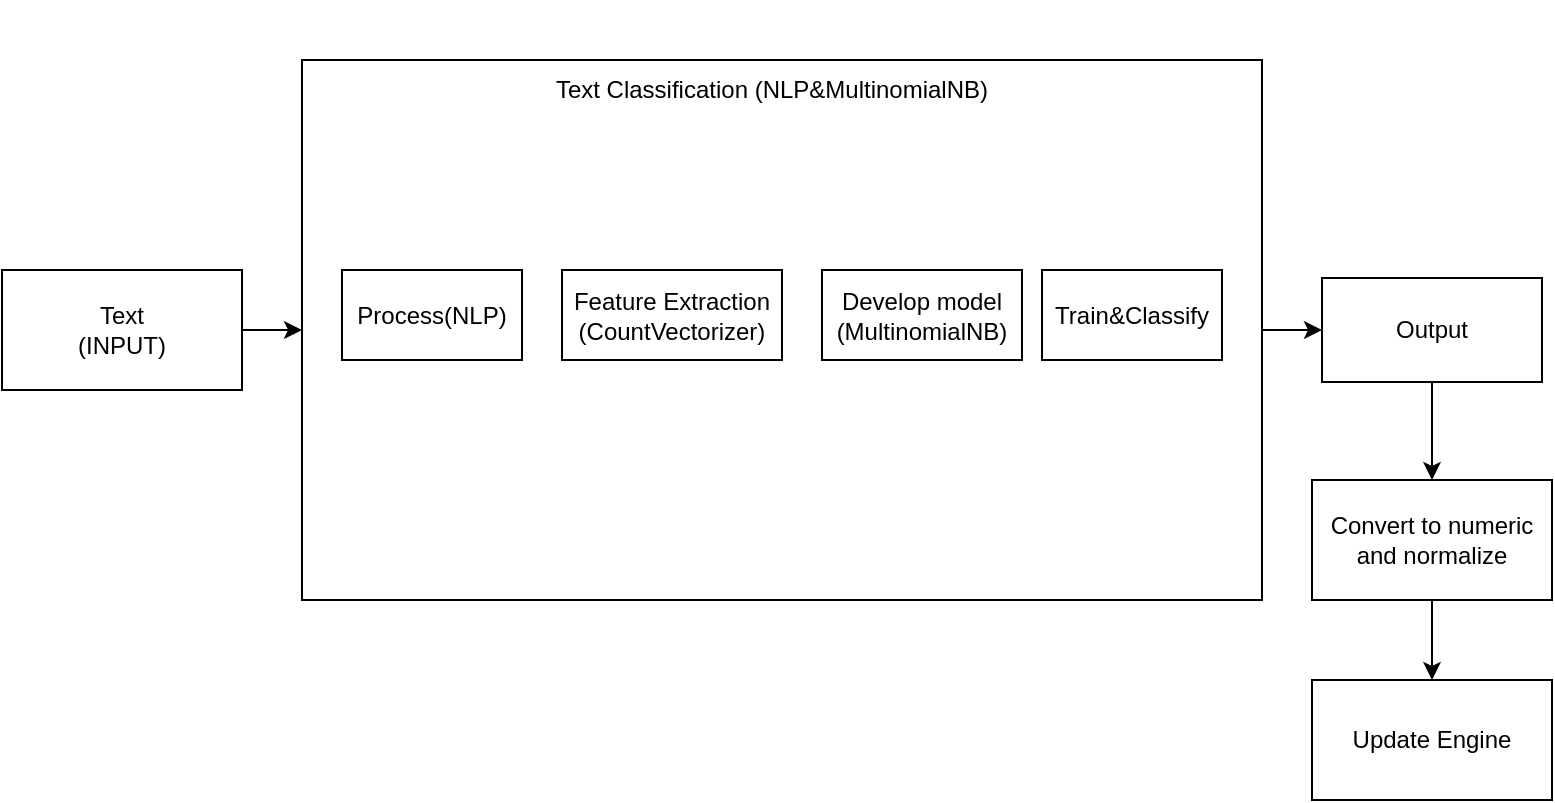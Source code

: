 <mxGraphModel dx="1379" dy="793" grid="1" gridSize="10" guides="1" tooltips="1" connect="1" arrows="1" fold="1" page="1" pageScale="1" pageWidth="850" pageHeight="1100" background="#ffffff"><root><mxCell id="0"/><mxCell id="1" parent="0"/><mxCell id="2" value="Text&lt;div&gt;(INPUT)&lt;/div&gt;" style="rounded=0;whiteSpace=wrap;html=1;" vertex="1" parent="1"><mxGeometry x="10" y="455" width="120" height="60" as="geometry"/></mxCell><mxCell id="4" value="" style="rounded=0;whiteSpace=wrap;html=1;" vertex="1" parent="1"><mxGeometry x="160" y="350" width="480" height="270" as="geometry"/></mxCell><mxCell id="5" value="Text Classification (NLP&amp;amp;MultinomialNB)" style="text;html=1;strokeColor=none;fillColor=none;align=center;verticalAlign=middle;whiteSpace=wrap;rounded=0;" vertex="1" parent="1"><mxGeometry x="220" y="320" width="350" height="90" as="geometry"/></mxCell><mxCell id="6" value="Process(NLP)" style="rounded=0;whiteSpace=wrap;html=1;" vertex="1" parent="1"><mxGeometry x="180" y="455" width="90" height="45" as="geometry"/></mxCell><mxCell id="7" value="Feature Extraction&lt;div&gt;(CountVectorizer)&lt;/div&gt;" style="rounded=0;whiteSpace=wrap;html=1;" vertex="1" parent="1"><mxGeometry x="290" y="455" width="110" height="45" as="geometry"/></mxCell><mxCell id="8" value="Develop model (MultinomialNB)" style="rounded=0;whiteSpace=wrap;html=1;" vertex="1" parent="1"><mxGeometry x="420" y="455" width="100" height="45" as="geometry"/></mxCell><mxCell id="9" value="Train&amp;amp;Classify" style="rounded=0;whiteSpace=wrap;html=1;" vertex="1" parent="1"><mxGeometry x="530" y="455" width="90" height="45" as="geometry"/></mxCell><mxCell id="11" value="Output" style="rounded=0;whiteSpace=wrap;html=1;" vertex="1" parent="1"><mxGeometry x="670" y="459" width="110" height="52" as="geometry"/></mxCell><mxCell id="12" value="Convert to numeric and normalize" style="rounded=0;whiteSpace=wrap;html=1;" vertex="1" parent="1"><mxGeometry x="665" y="560" width="120" height="60" as="geometry"/></mxCell><mxCell id="13" value="Update Engine" style="rounded=0;whiteSpace=wrap;html=1;" vertex="1" parent="1"><mxGeometry x="665" y="660" width="120" height="60" as="geometry"/></mxCell><mxCell id="14" value="" style="endArrow=classic;html=1;exitX=1;exitY=0.5;entryX=0;entryY=0.5;" edge="1" parent="1" source="2" target="4"><mxGeometry width="50" height="50" relative="1" as="geometry"><mxPoint x="10" y="790" as="sourcePoint"/><mxPoint x="60" y="740" as="targetPoint"/></mxGeometry></mxCell><mxCell id="15" value="" style="endArrow=classic;html=1;exitX=1;exitY=0.5;entryX=0;entryY=0.5;" edge="1" parent="1" source="4" target="11"><mxGeometry width="50" height="50" relative="1" as="geometry"><mxPoint x="10" y="790" as="sourcePoint"/><mxPoint x="60" y="740" as="targetPoint"/></mxGeometry></mxCell><mxCell id="16" value="" style="endArrow=classic;html=1;exitX=0.5;exitY=1;entryX=0.5;entryY=0;" edge="1" parent="1" source="11" target="12"><mxGeometry width="50" height="50" relative="1" as="geometry"><mxPoint x="10" y="870" as="sourcePoint"/><mxPoint x="60" y="820" as="targetPoint"/></mxGeometry></mxCell><mxCell id="17" value="" style="endArrow=classic;html=1;exitX=0.5;exitY=1;entryX=0.5;entryY=0;" edge="1" parent="1" source="12" target="13"><mxGeometry width="50" height="50" relative="1" as="geometry"><mxPoint x="10" y="790" as="sourcePoint"/><mxPoint x="60" y="740" as="targetPoint"/></mxGeometry></mxCell></root></mxGraphModel>
